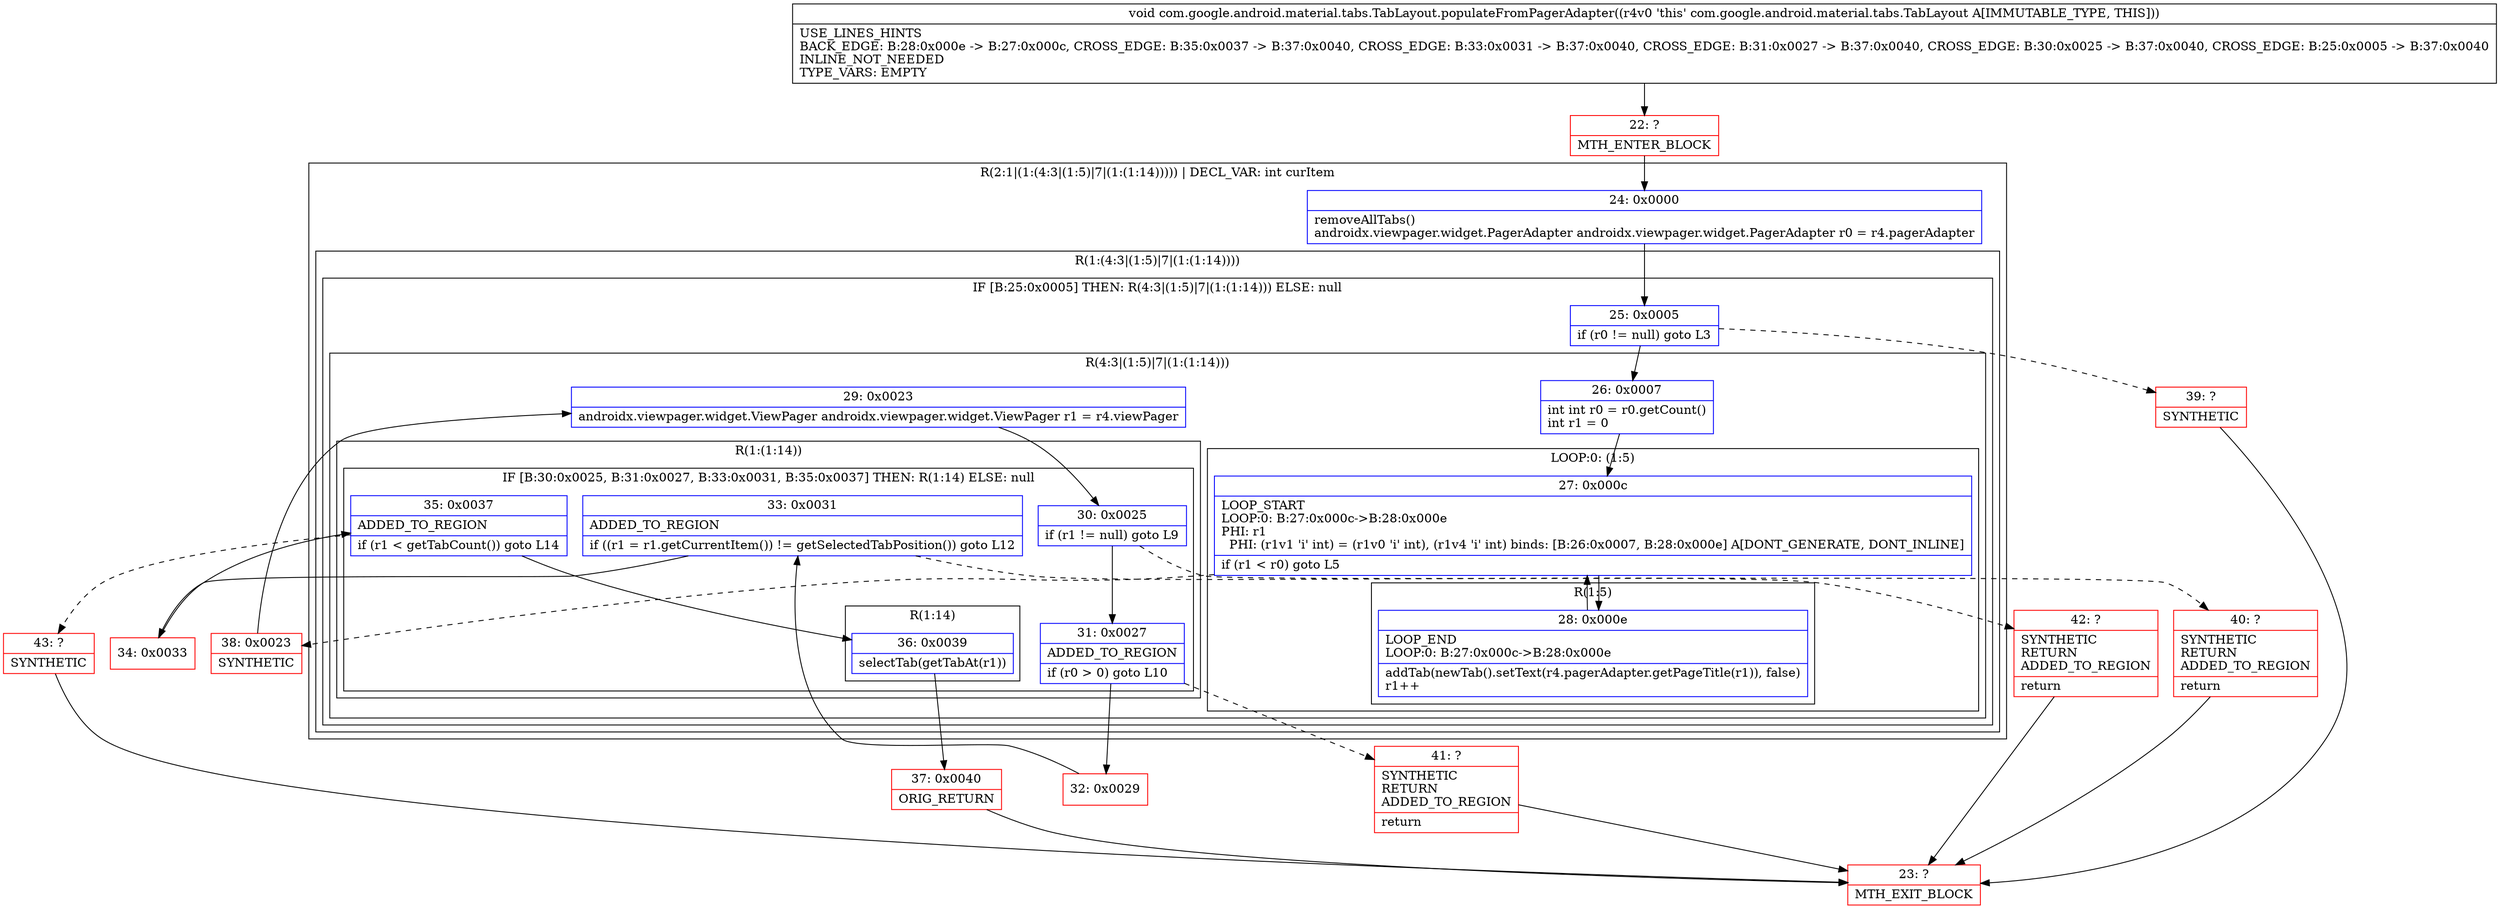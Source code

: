 digraph "CFG forcom.google.android.material.tabs.TabLayout.populateFromPagerAdapter()V" {
subgraph cluster_Region_1466599244 {
label = "R(2:1|(1:(4:3|(1:5)|7|(1:(1:14))))) | DECL_VAR: int curItem\l";
node [shape=record,color=blue];
Node_24 [shape=record,label="{24\:\ 0x0000|removeAllTabs()\landroidx.viewpager.widget.PagerAdapter androidx.viewpager.widget.PagerAdapter r0 = r4.pagerAdapter\l}"];
subgraph cluster_Region_1994135933 {
label = "R(1:(4:3|(1:5)|7|(1:(1:14))))";
node [shape=record,color=blue];
subgraph cluster_IfRegion_1155261907 {
label = "IF [B:25:0x0005] THEN: R(4:3|(1:5)|7|(1:(1:14))) ELSE: null";
node [shape=record,color=blue];
Node_25 [shape=record,label="{25\:\ 0x0005|if (r0 != null) goto L3\l}"];
subgraph cluster_Region_1849033851 {
label = "R(4:3|(1:5)|7|(1:(1:14)))";
node [shape=record,color=blue];
Node_26 [shape=record,label="{26\:\ 0x0007|int int r0 = r0.getCount()\lint r1 = 0\l}"];
subgraph cluster_LoopRegion_1805781952 {
label = "LOOP:0: (1:5)";
node [shape=record,color=blue];
Node_27 [shape=record,label="{27\:\ 0x000c|LOOP_START\lLOOP:0: B:27:0x000c\-\>B:28:0x000e\lPHI: r1 \l  PHI: (r1v1 'i' int) = (r1v0 'i' int), (r1v4 'i' int) binds: [B:26:0x0007, B:28:0x000e] A[DONT_GENERATE, DONT_INLINE]\l|if (r1 \< r0) goto L5\l}"];
subgraph cluster_Region_1939809471 {
label = "R(1:5)";
node [shape=record,color=blue];
Node_28 [shape=record,label="{28\:\ 0x000e|LOOP_END\lLOOP:0: B:27:0x000c\-\>B:28:0x000e\l|addTab(newTab().setText(r4.pagerAdapter.getPageTitle(r1)), false)\lr1++\l}"];
}
}
Node_29 [shape=record,label="{29\:\ 0x0023|androidx.viewpager.widget.ViewPager androidx.viewpager.widget.ViewPager r1 = r4.viewPager\l}"];
subgraph cluster_Region_1562249947 {
label = "R(1:(1:14))";
node [shape=record,color=blue];
subgraph cluster_IfRegion_1752277279 {
label = "IF [B:30:0x0025, B:31:0x0027, B:33:0x0031, B:35:0x0037] THEN: R(1:14) ELSE: null";
node [shape=record,color=blue];
Node_30 [shape=record,label="{30\:\ 0x0025|if (r1 != null) goto L9\l}"];
Node_31 [shape=record,label="{31\:\ 0x0027|ADDED_TO_REGION\l|if (r0 \> 0) goto L10\l}"];
Node_33 [shape=record,label="{33\:\ 0x0031|ADDED_TO_REGION\l|if ((r1 = r1.getCurrentItem()) != getSelectedTabPosition()) goto L12\l}"];
Node_35 [shape=record,label="{35\:\ 0x0037|ADDED_TO_REGION\l|if (r1 \< getTabCount()) goto L14\l}"];
subgraph cluster_Region_1113929593 {
label = "R(1:14)";
node [shape=record,color=blue];
Node_36 [shape=record,label="{36\:\ 0x0039|selectTab(getTabAt(r1))\l}"];
}
}
}
}
}
}
}
Node_22 [shape=record,color=red,label="{22\:\ ?|MTH_ENTER_BLOCK\l}"];
Node_38 [shape=record,color=red,label="{38\:\ 0x0023|SYNTHETIC\l}"];
Node_32 [shape=record,color=red,label="{32\:\ 0x0029}"];
Node_34 [shape=record,color=red,label="{34\:\ 0x0033}"];
Node_37 [shape=record,color=red,label="{37\:\ 0x0040|ORIG_RETURN\l}"];
Node_23 [shape=record,color=red,label="{23\:\ ?|MTH_EXIT_BLOCK\l}"];
Node_43 [shape=record,color=red,label="{43\:\ ?|SYNTHETIC\l}"];
Node_42 [shape=record,color=red,label="{42\:\ ?|SYNTHETIC\lRETURN\lADDED_TO_REGION\l|return\l}"];
Node_41 [shape=record,color=red,label="{41\:\ ?|SYNTHETIC\lRETURN\lADDED_TO_REGION\l|return\l}"];
Node_40 [shape=record,color=red,label="{40\:\ ?|SYNTHETIC\lRETURN\lADDED_TO_REGION\l|return\l}"];
Node_39 [shape=record,color=red,label="{39\:\ ?|SYNTHETIC\l}"];
MethodNode[shape=record,label="{void com.google.android.material.tabs.TabLayout.populateFromPagerAdapter((r4v0 'this' com.google.android.material.tabs.TabLayout A[IMMUTABLE_TYPE, THIS]))  | USE_LINES_HINTS\lBACK_EDGE: B:28:0x000e \-\> B:27:0x000c, CROSS_EDGE: B:35:0x0037 \-\> B:37:0x0040, CROSS_EDGE: B:33:0x0031 \-\> B:37:0x0040, CROSS_EDGE: B:31:0x0027 \-\> B:37:0x0040, CROSS_EDGE: B:30:0x0025 \-\> B:37:0x0040, CROSS_EDGE: B:25:0x0005 \-\> B:37:0x0040\lINLINE_NOT_NEEDED\lTYPE_VARS: EMPTY\l}"];
MethodNode -> Node_22;Node_24 -> Node_25;
Node_25 -> Node_26;
Node_25 -> Node_39[style=dashed];
Node_26 -> Node_27;
Node_27 -> Node_28;
Node_27 -> Node_38[style=dashed];
Node_28 -> Node_27;
Node_29 -> Node_30;
Node_30 -> Node_31;
Node_30 -> Node_40[style=dashed];
Node_31 -> Node_32;
Node_31 -> Node_41[style=dashed];
Node_33 -> Node_34;
Node_33 -> Node_42[style=dashed];
Node_35 -> Node_36;
Node_35 -> Node_43[style=dashed];
Node_36 -> Node_37;
Node_22 -> Node_24;
Node_38 -> Node_29;
Node_32 -> Node_33;
Node_34 -> Node_35;
Node_37 -> Node_23;
Node_43 -> Node_23;
Node_42 -> Node_23;
Node_41 -> Node_23;
Node_40 -> Node_23;
Node_39 -> Node_23;
}

